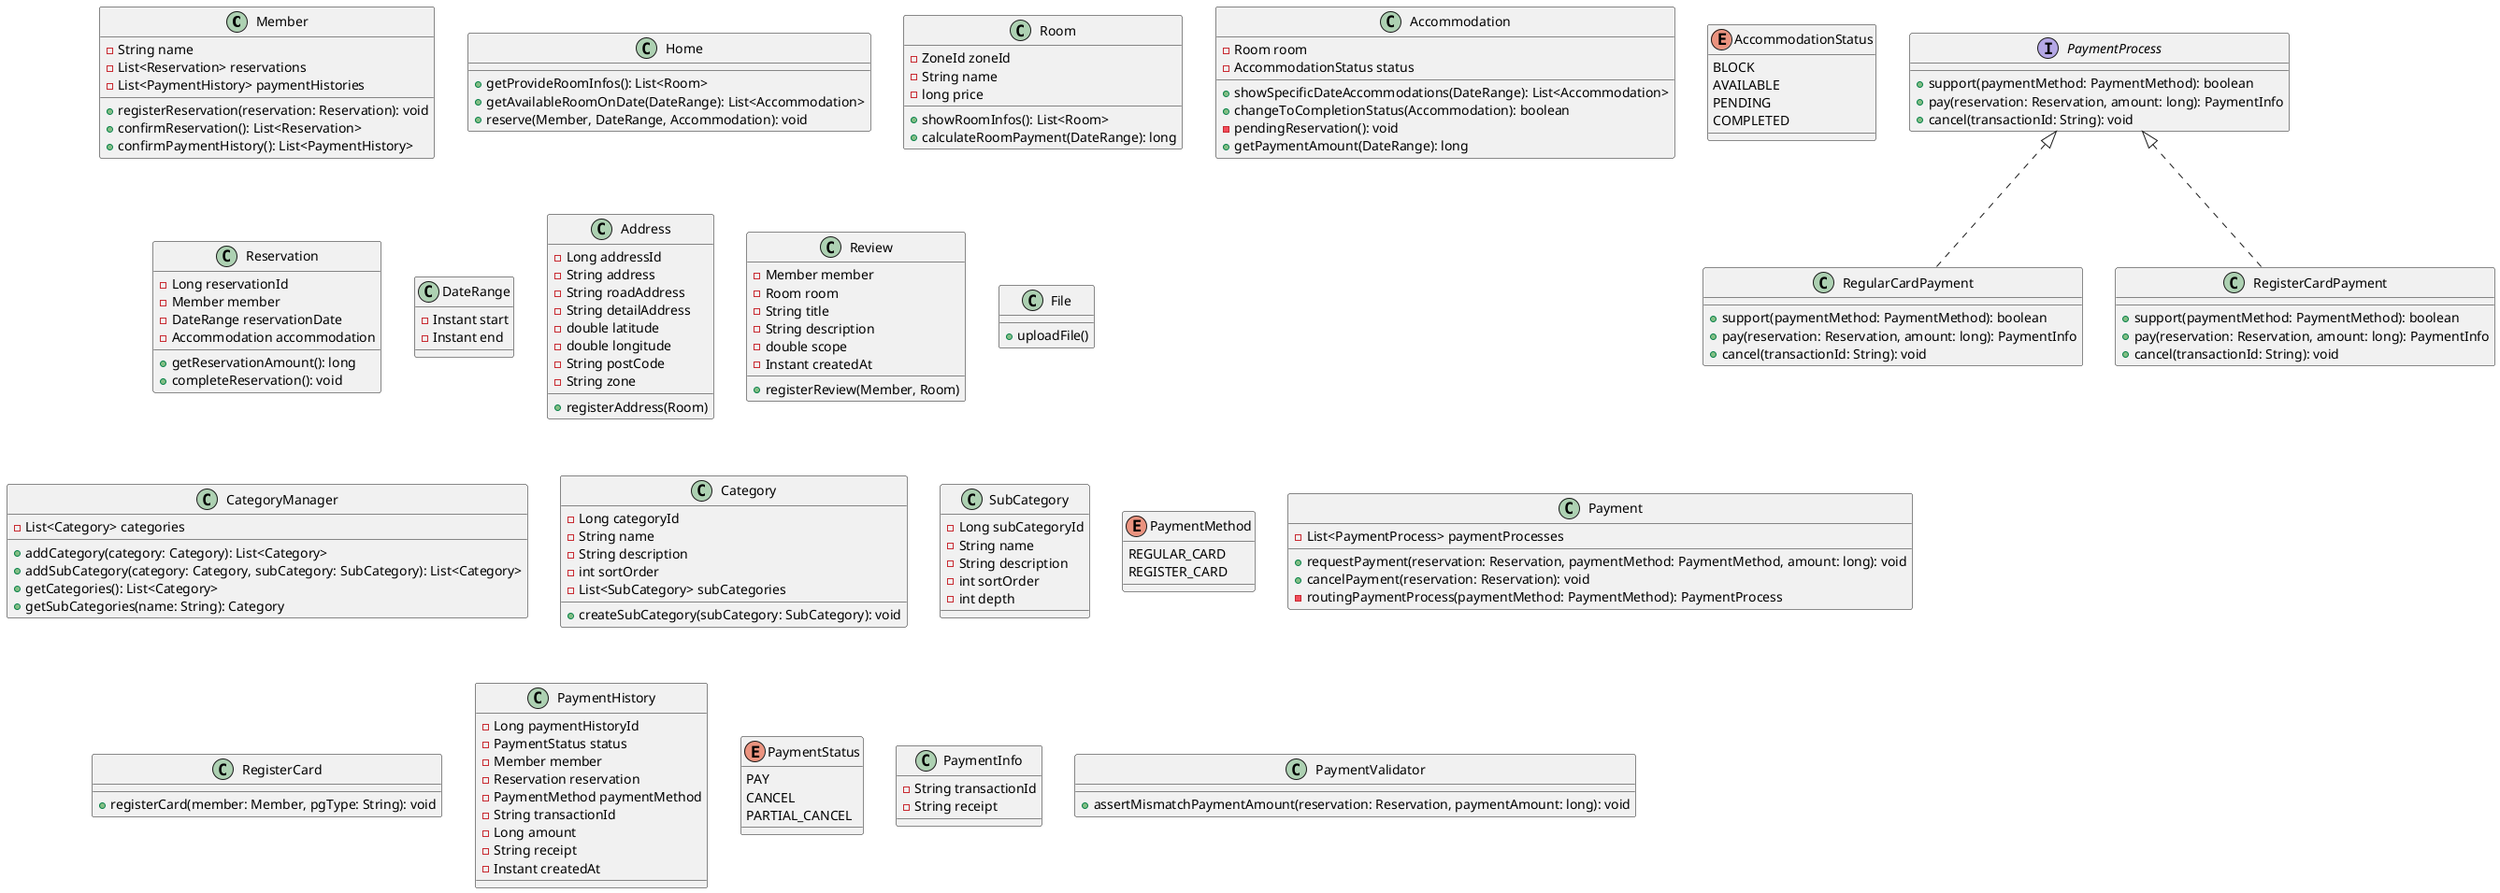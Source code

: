@startuml
class Member {
  -String name
  -List<Reservation> reservations
  -List<PaymentHistory> paymentHistories
  +registerReservation(reservation: Reservation): void
  +confirmReservation(): List<Reservation>
  +confirmPaymentHistory(): List<PaymentHistory>
}

class Home {
  +getProvideRoomInfos(): List<Room>
  +getAvailableRoomOnDate(DateRange): List<Accommodation>
  +reserve(Member, DateRange, Accommodation): void
}

class Room {
  -ZoneId zoneId
  -String name
  -long price
  +showRoomInfos(): List<Room>
  +calculateRoomPayment(DateRange): long
}

class Accommodation {
  -Room room
  -AccommodationStatus status
  +showSpecificDateAccommodations(DateRange): List<Accommodation>
  +changeToCompletionStatus(Accommodation): boolean
  -pendingReservation(): void
  +getPaymentAmount(DateRange): long
}

enum AccommodationStatus {
  BLOCK
  AVAILABLE
  PENDING
  COMPLETED
}

class Reservation {
  -Long reservationId
  -Member member
  -DateRange reservationDate
  -Accommodation accommodation
  +getReservationAmount(): long
  +completeReservation(): void
}

class DateRange {
  -Instant start
  -Instant end
}

class Address {
  -Long addressId
  -String address
  -String roadAddress
  -String detailAddress
  -double latitude
  -double longitude
  -String postCode
  -String zone
  +registerAddress(Room)
}

class Review {
  -Member member
  -Room room
  -String title
  -String description
  -double scope
  -Instant createdAt
  +registerReview(Member, Room)
}

class File {
  +uploadFile()
}

class CategoryManager {
  -List<Category> categories
  +addCategory(category: Category): List<Category>
  +addSubCategory(category: Category, subCategory: SubCategory): List<Category>
  +getCategories(): List<Category>
  +getSubCategories(name: String): Category
}

class Category {
  -Long categoryId
  -String name
  -String description
  -int sortOrder
  -List<SubCategory> subCategories
  +createSubCategory(subCategory: SubCategory): void
}

class SubCategory {
  -Long subCategoryId
  -String name
  -String description
  -int sortOrder
  -int depth
}

enum PaymentMethod {
  REGULAR_CARD
  REGISTER_CARD
}

class Payment {
 -List<PaymentProcess> paymentProcesses
 +requestPayment(reservation: Reservation, paymentMethod: PaymentMethod, amount: long): void
 +cancelPayment(reservation: Reservation): void
 -routingPaymentProcess(paymentMethod: PaymentMethod): PaymentProcess
}

class RegisterCard {
 +registerCard(member: Member, pgType: String): void
}

interface PaymentProcess {
 +support(paymentMethod: PaymentMethod): boolean
 +pay(reservation: Reservation, amount: long): PaymentInfo
 +cancel(transactionId: String): void
}

class RegularCardPayment implements PaymentProcess {
 +support(paymentMethod: PaymentMethod): boolean
 +pay(reservation: Reservation, amount: long): PaymentInfo
 +cancel(transactionId: String): void
}

class RegisterCardPayment implements PaymentProcess  {
 +support(paymentMethod: PaymentMethod): boolean
 +pay(reservation: Reservation, amount: long): PaymentInfo
 +cancel(transactionId: String): void
}

class PaymentHistory {
 -Long paymentHistoryId
 -PaymentStatus status
 -Member member
 -Reservation reservation
 -PaymentMethod paymentMethod
 -String transactionId
 -Long amount
 -String receipt
 -Instant createdAt
}

enum PaymentStatus {
 PAY
 CANCEL
 PARTIAL_CANCEL
}

class PaymentInfo {
 -String transactionId
 -String receipt
}

class PaymentValidator {
 +assertMismatchPaymentAmount(reservation: Reservation, paymentAmount: long): void
}

@enduml
